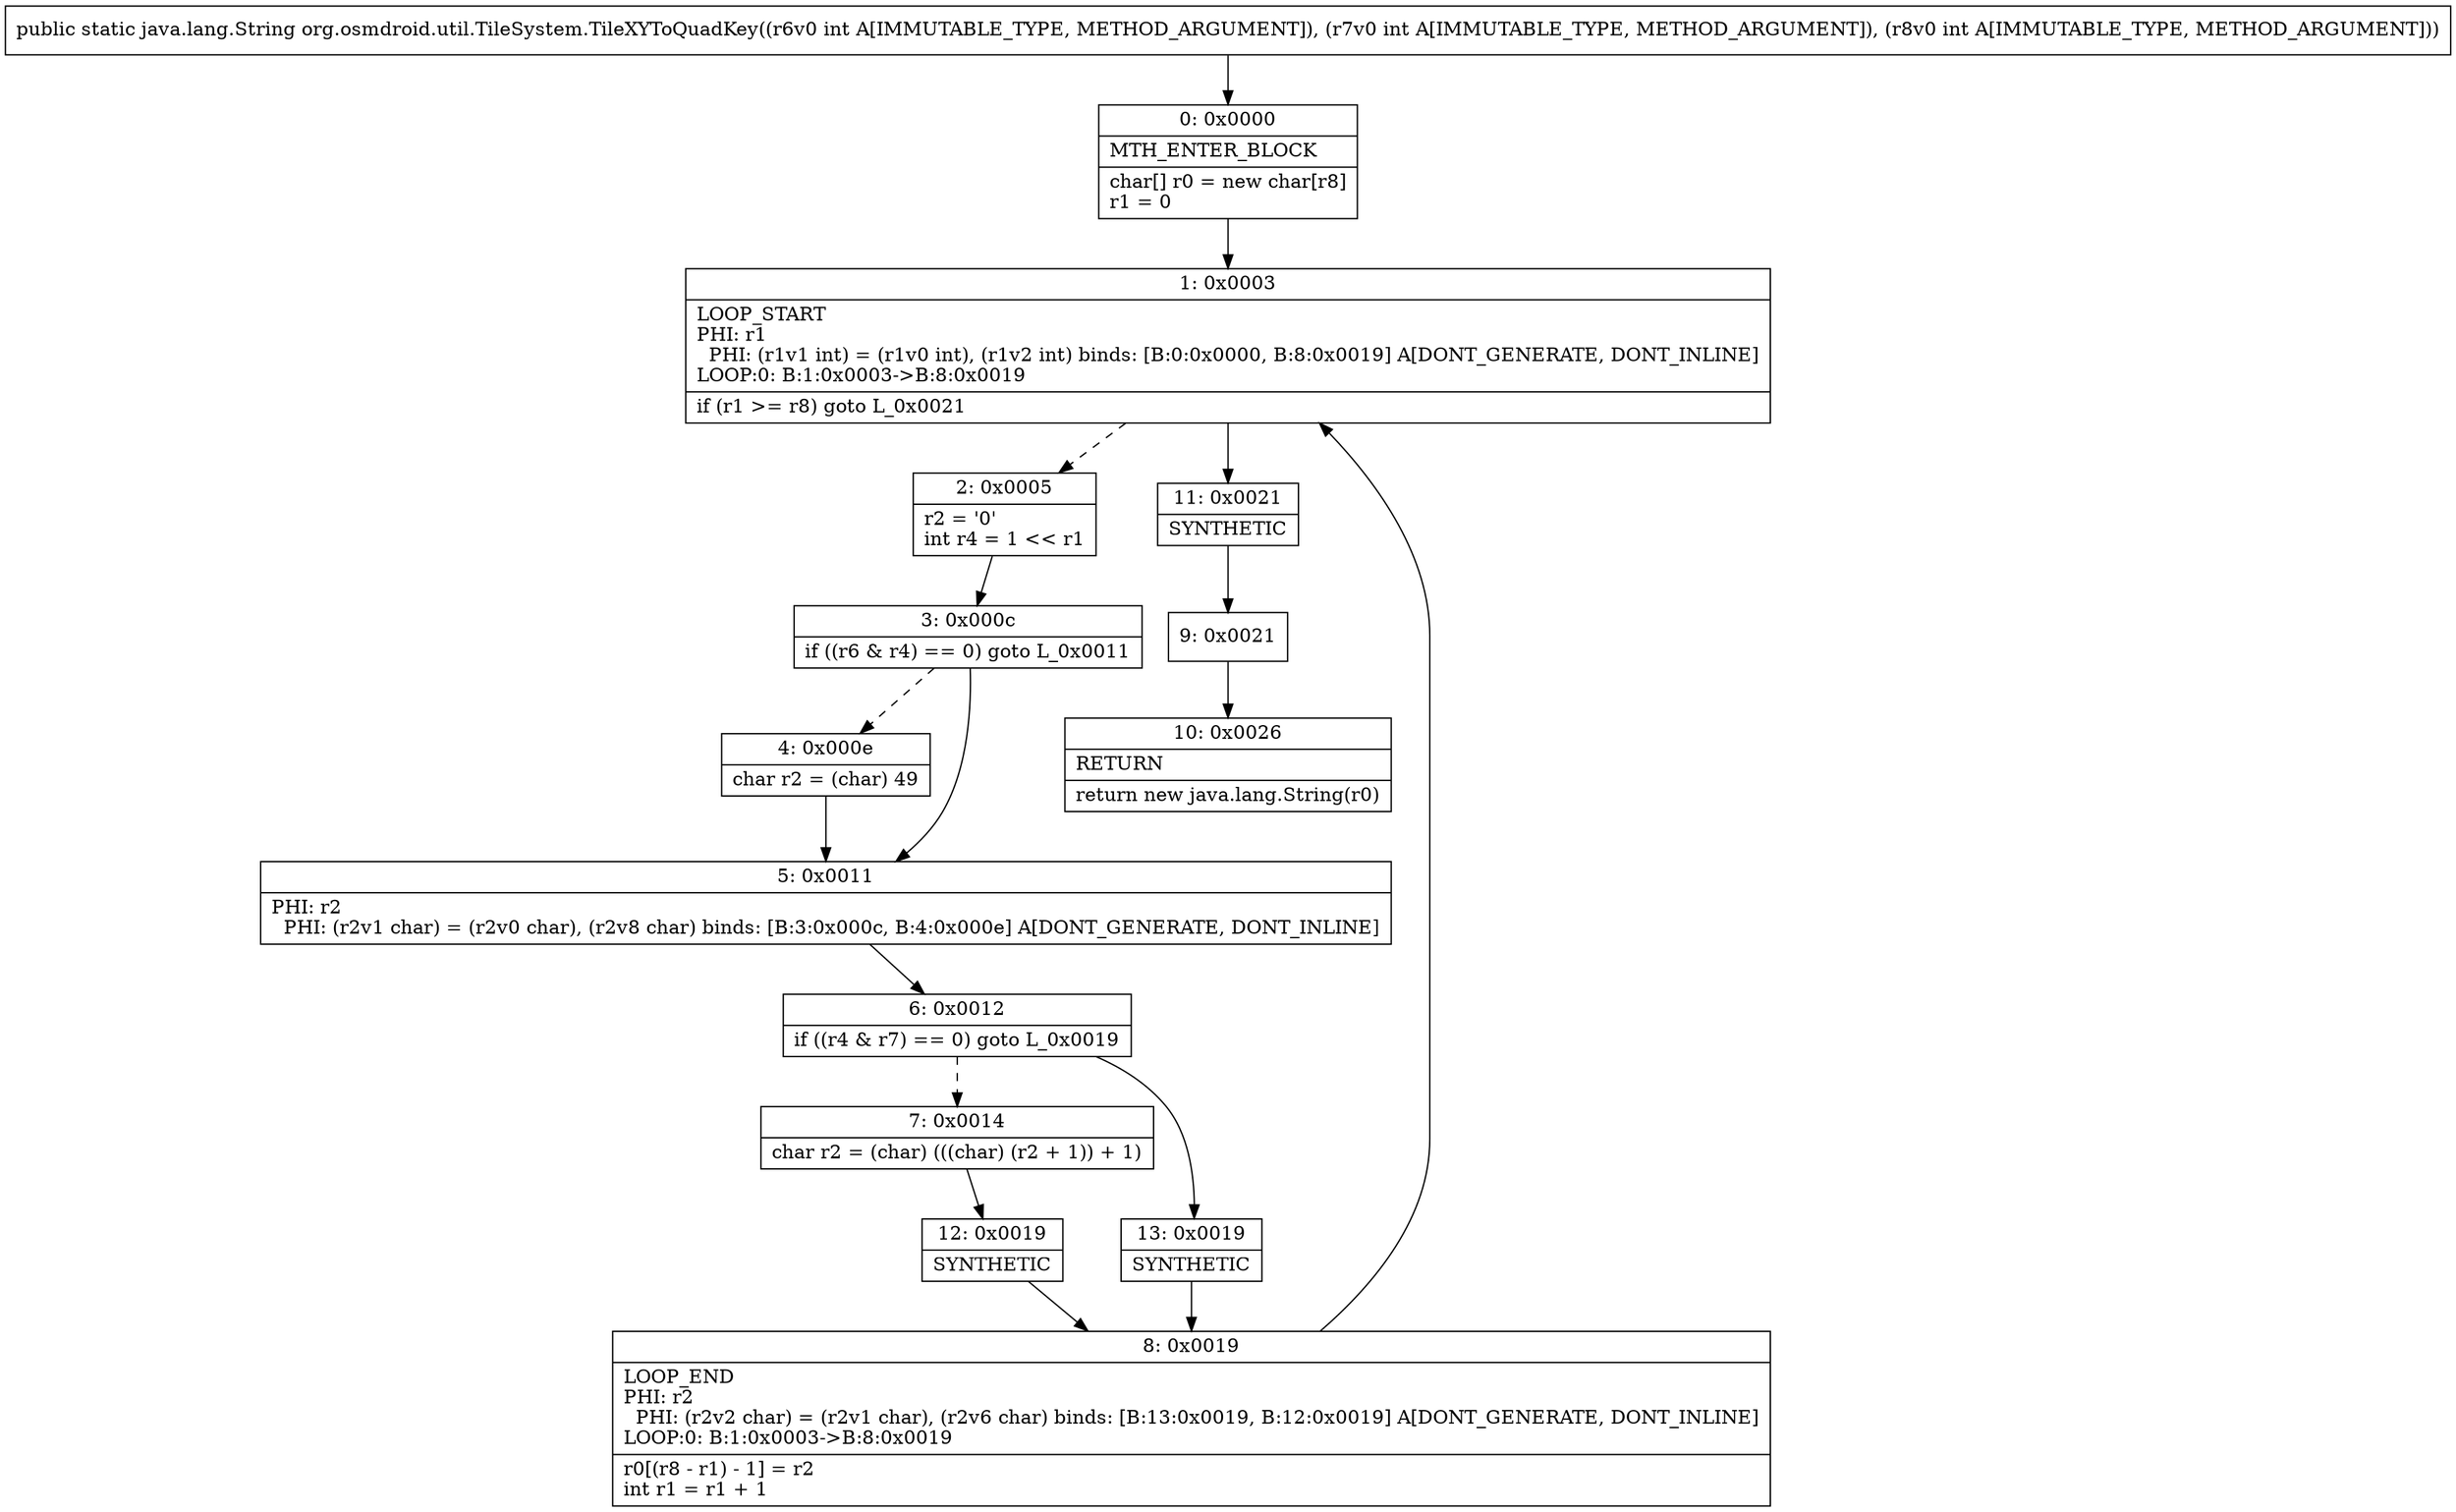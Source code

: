 digraph "CFG fororg.osmdroid.util.TileSystem.TileXYToQuadKey(III)Ljava\/lang\/String;" {
Node_0 [shape=record,label="{0\:\ 0x0000|MTH_ENTER_BLOCK\l|char[] r0 = new char[r8]\lr1 = 0\l}"];
Node_1 [shape=record,label="{1\:\ 0x0003|LOOP_START\lPHI: r1 \l  PHI: (r1v1 int) = (r1v0 int), (r1v2 int) binds: [B:0:0x0000, B:8:0x0019] A[DONT_GENERATE, DONT_INLINE]\lLOOP:0: B:1:0x0003\-\>B:8:0x0019\l|if (r1 \>= r8) goto L_0x0021\l}"];
Node_2 [shape=record,label="{2\:\ 0x0005|r2 = '0'\lint r4 = 1 \<\< r1\l}"];
Node_3 [shape=record,label="{3\:\ 0x000c|if ((r6 & r4) == 0) goto L_0x0011\l}"];
Node_4 [shape=record,label="{4\:\ 0x000e|char r2 = (char) 49\l}"];
Node_5 [shape=record,label="{5\:\ 0x0011|PHI: r2 \l  PHI: (r2v1 char) = (r2v0 char), (r2v8 char) binds: [B:3:0x000c, B:4:0x000e] A[DONT_GENERATE, DONT_INLINE]\l}"];
Node_6 [shape=record,label="{6\:\ 0x0012|if ((r4 & r7) == 0) goto L_0x0019\l}"];
Node_7 [shape=record,label="{7\:\ 0x0014|char r2 = (char) (((char) (r2 + 1)) + 1)\l}"];
Node_8 [shape=record,label="{8\:\ 0x0019|LOOP_END\lPHI: r2 \l  PHI: (r2v2 char) = (r2v1 char), (r2v6 char) binds: [B:13:0x0019, B:12:0x0019] A[DONT_GENERATE, DONT_INLINE]\lLOOP:0: B:1:0x0003\-\>B:8:0x0019\l|r0[(r8 \- r1) \- 1] = r2\lint r1 = r1 + 1\l}"];
Node_9 [shape=record,label="{9\:\ 0x0021}"];
Node_10 [shape=record,label="{10\:\ 0x0026|RETURN\l|return new java.lang.String(r0)\l}"];
Node_11 [shape=record,label="{11\:\ 0x0021|SYNTHETIC\l}"];
Node_12 [shape=record,label="{12\:\ 0x0019|SYNTHETIC\l}"];
Node_13 [shape=record,label="{13\:\ 0x0019|SYNTHETIC\l}"];
MethodNode[shape=record,label="{public static java.lang.String org.osmdroid.util.TileSystem.TileXYToQuadKey((r6v0 int A[IMMUTABLE_TYPE, METHOD_ARGUMENT]), (r7v0 int A[IMMUTABLE_TYPE, METHOD_ARGUMENT]), (r8v0 int A[IMMUTABLE_TYPE, METHOD_ARGUMENT])) }"];
MethodNode -> Node_0;
Node_0 -> Node_1;
Node_1 -> Node_2[style=dashed];
Node_1 -> Node_11;
Node_2 -> Node_3;
Node_3 -> Node_4[style=dashed];
Node_3 -> Node_5;
Node_4 -> Node_5;
Node_5 -> Node_6;
Node_6 -> Node_7[style=dashed];
Node_6 -> Node_13;
Node_7 -> Node_12;
Node_8 -> Node_1;
Node_9 -> Node_10;
Node_11 -> Node_9;
Node_12 -> Node_8;
Node_13 -> Node_8;
}

